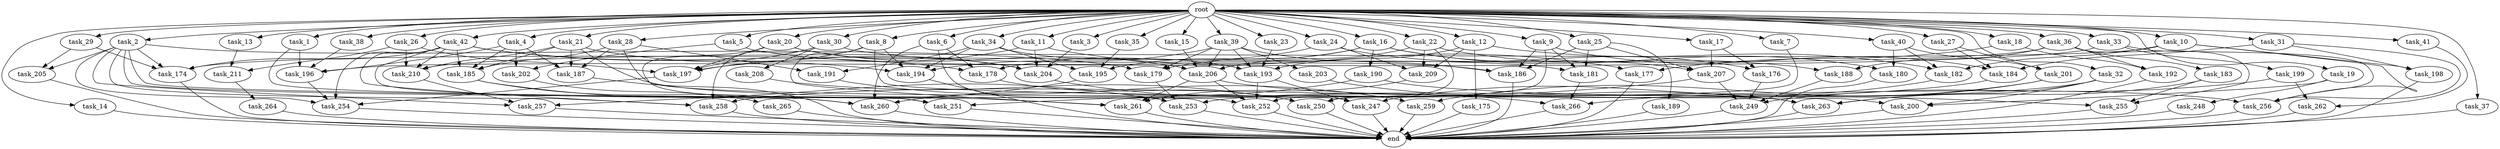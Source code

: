 digraph G {
  root [size="0.000000"];
  task_1 [size="102.400000"];
  task_2 [size="102.400000"];
  task_3 [size="102.400000"];
  task_4 [size="102.400000"];
  task_5 [size="102.400000"];
  task_6 [size="102.400000"];
  task_7 [size="102.400000"];
  task_8 [size="102.400000"];
  task_9 [size="102.400000"];
  task_10 [size="102.400000"];
  task_11 [size="102.400000"];
  task_12 [size="102.400000"];
  task_13 [size="102.400000"];
  task_14 [size="102.400000"];
  task_15 [size="102.400000"];
  task_16 [size="102.400000"];
  task_17 [size="102.400000"];
  task_18 [size="102.400000"];
  task_19 [size="102.400000"];
  task_20 [size="102.400000"];
  task_21 [size="102.400000"];
  task_22 [size="102.400000"];
  task_23 [size="102.400000"];
  task_24 [size="102.400000"];
  task_25 [size="102.400000"];
  task_26 [size="102.400000"];
  task_27 [size="102.400000"];
  task_28 [size="102.400000"];
  task_29 [size="102.400000"];
  task_30 [size="102.400000"];
  task_31 [size="102.400000"];
  task_32 [size="102.400000"];
  task_33 [size="102.400000"];
  task_34 [size="102.400000"];
  task_35 [size="102.400000"];
  task_36 [size="102.400000"];
  task_37 [size="102.400000"];
  task_38 [size="102.400000"];
  task_39 [size="102.400000"];
  task_40 [size="102.400000"];
  task_41 [size="102.400000"];
  task_42 [size="102.400000"];
  task_174 [size="144310901145.600006"];
  task_175 [size="21474836480.000000"];
  task_176 [size="73014444032.000000"];
  task_177 [size="21474836480.000000"];
  task_178 [size="92771293593.600006"];
  task_179 [size="30923764531.200001"];
  task_180 [size="93630287052.800003"];
  task_181 [size="66142496358.400002"];
  task_182 [size="84181359001.600006"];
  task_183 [size="13743895347.200001"];
  task_184 [size="154618822656.000000"];
  task_185 [size="228492260147.200012"];
  task_186 [size="90194313216.000000"];
  task_187 [size="142592914227.200012"];
  task_188 [size="17179869184.000000"];
  task_189 [size="7730941132.800000"];
  task_190 [size="3435973836.800000"];
  task_191 [size="44667659878.400002"];
  task_192 [size="21474836480.000000"];
  task_193 [size="62706522521.600006"];
  task_194 [size="155477816115.200012"];
  task_195 [size="59270548684.800003"];
  task_196 [size="170939698380.800018"];
  task_197 [size="143451907686.399994"];
  task_198 [size="140874927308.800018"];
  task_199 [size="7730941132.800000"];
  task_200 [size="100502234726.400009"];
  task_201 [size="21474836480.000000"];
  task_202 [size="83322365542.400009"];
  task_203 [size="13743895347.200001"];
  task_204 [size="101361228185.600006"];
  task_205 [size="44667659878.400002"];
  task_206 [size="155477816115.200012"];
  task_207 [size="80745385164.800003"];
  task_208 [size="3435973836.800000"];
  task_209 [size="110810156236.800003"];
  task_210 [size="225056286310.400024"];
  task_211 [size="73014444032.000000"];
  task_247 [size="130567005798.400009"];
  task_248 [size="54975581388.800003"];
  task_249 [size="207876417126.400024"];
  task_250 [size="152041842278.399994"];
  task_251 [size="77309411328.000000"];
  task_252 [size="158054796492.800018"];
  task_253 [size="65283502899.200005"];
  task_254 [size="144310901145.600006"];
  task_255 [size="114246130073.600006"];
  task_256 [size="152041842278.399994"];
  task_257 [size="48103633715.200005"];
  task_258 [size="188978561024.000000"];
  task_259 [size="15461882265.600000"];
  task_260 [size="123695058124.800003"];
  task_261 [size="145169894604.800018"];
  task_262 [size="73014444032.000000"];
  task_263 [size="170080704921.600006"];
  task_264 [size="54975581388.800003"];
  task_265 [size="30923764531.200001"];
  task_266 [size="93630287052.800003"];
  end [size="0.000000"];

  root -> task_1 [size="1.000000"];
  root -> task_2 [size="1.000000"];
  root -> task_3 [size="1.000000"];
  root -> task_4 [size="1.000000"];
  root -> task_5 [size="1.000000"];
  root -> task_6 [size="1.000000"];
  root -> task_7 [size="1.000000"];
  root -> task_8 [size="1.000000"];
  root -> task_9 [size="1.000000"];
  root -> task_10 [size="1.000000"];
  root -> task_11 [size="1.000000"];
  root -> task_12 [size="1.000000"];
  root -> task_13 [size="1.000000"];
  root -> task_14 [size="1.000000"];
  root -> task_15 [size="1.000000"];
  root -> task_16 [size="1.000000"];
  root -> task_17 [size="1.000000"];
  root -> task_18 [size="1.000000"];
  root -> task_19 [size="1.000000"];
  root -> task_20 [size="1.000000"];
  root -> task_21 [size="1.000000"];
  root -> task_22 [size="1.000000"];
  root -> task_23 [size="1.000000"];
  root -> task_24 [size="1.000000"];
  root -> task_25 [size="1.000000"];
  root -> task_26 [size="1.000000"];
  root -> task_27 [size="1.000000"];
  root -> task_28 [size="1.000000"];
  root -> task_29 [size="1.000000"];
  root -> task_30 [size="1.000000"];
  root -> task_31 [size="1.000000"];
  root -> task_32 [size="1.000000"];
  root -> task_33 [size="1.000000"];
  root -> task_34 [size="1.000000"];
  root -> task_35 [size="1.000000"];
  root -> task_36 [size="1.000000"];
  root -> task_37 [size="1.000000"];
  root -> task_38 [size="1.000000"];
  root -> task_39 [size="1.000000"];
  root -> task_40 [size="1.000000"];
  root -> task_41 [size="1.000000"];
  root -> task_42 [size="1.000000"];
  task_1 -> task_196 [size="838860800.000000"];
  task_1 -> task_252 [size="838860800.000000"];
  task_2 -> task_174 [size="134217728.000000"];
  task_2 -> task_179 [size="134217728.000000"];
  task_2 -> task_205 [size="134217728.000000"];
  task_2 -> task_251 [size="134217728.000000"];
  task_2 -> task_254 [size="134217728.000000"];
  task_2 -> task_257 [size="134217728.000000"];
  task_2 -> task_258 [size="134217728.000000"];
  task_2 -> task_261 [size="134217728.000000"];
  task_3 -> task_204 [size="33554432.000000"];
  task_4 -> task_185 [size="679477248.000000"];
  task_4 -> task_187 [size="679477248.000000"];
  task_4 -> task_196 [size="679477248.000000"];
  task_4 -> task_202 [size="679477248.000000"];
  task_5 -> task_186 [size="134217728.000000"];
  task_5 -> task_202 [size="134217728.000000"];
  task_6 -> task_178 [size="33554432.000000"];
  task_6 -> task_253 [size="33554432.000000"];
  task_6 -> task_260 [size="33554432.000000"];
  task_7 -> task_250 [size="134217728.000000"];
  task_8 -> task_194 [size="411041792.000000"];
  task_8 -> task_197 [size="411041792.000000"];
  task_8 -> task_200 [size="411041792.000000"];
  task_8 -> task_261 [size="411041792.000000"];
  task_9 -> task_181 [size="536870912.000000"];
  task_9 -> task_184 [size="536870912.000000"];
  task_9 -> task_186 [size="536870912.000000"];
  task_9 -> task_252 [size="536870912.000000"];
  task_10 -> task_182 [size="536870912.000000"];
  task_10 -> task_198 [size="536870912.000000"];
  task_10 -> task_210 [size="536870912.000000"];
  task_10 -> task_256 [size="536870912.000000"];
  task_11 -> task_177 [size="134217728.000000"];
  task_11 -> task_197 [size="134217728.000000"];
  task_11 -> task_204 [size="134217728.000000"];
  task_12 -> task_175 [size="209715200.000000"];
  task_12 -> task_182 [size="209715200.000000"];
  task_12 -> task_193 [size="209715200.000000"];
  task_12 -> task_209 [size="209715200.000000"];
  task_13 -> task_211 [size="301989888.000000"];
  task_14 -> end [size="1.000000"];
  task_15 -> task_206 [size="134217728.000000"];
  task_16 -> task_179 [size="33554432.000000"];
  task_16 -> task_188 [size="33554432.000000"];
  task_16 -> task_190 [size="33554432.000000"];
  task_16 -> task_195 [size="33554432.000000"];
  task_16 -> task_207 [size="33554432.000000"];
  task_17 -> task_176 [size="679477248.000000"];
  task_17 -> task_207 [size="679477248.000000"];
  task_18 -> task_177 [size="75497472.000000"];
  task_18 -> task_192 [size="75497472.000000"];
  task_19 -> task_200 [size="536870912.000000"];
  task_19 -> task_248 [size="536870912.000000"];
  task_20 -> task_197 [size="411041792.000000"];
  task_20 -> task_204 [size="411041792.000000"];
  task_20 -> task_206 [size="411041792.000000"];
  task_20 -> task_251 [size="411041792.000000"];
  task_21 -> task_185 [size="411041792.000000"];
  task_21 -> task_187 [size="411041792.000000"];
  task_21 -> task_204 [size="411041792.000000"];
  task_21 -> task_210 [size="411041792.000000"];
  task_21 -> task_263 [size="411041792.000000"];
  task_22 -> task_180 [size="838860800.000000"];
  task_22 -> task_206 [size="838860800.000000"];
  task_22 -> task_209 [size="838860800.000000"];
  task_22 -> task_250 [size="838860800.000000"];
  task_23 -> task_193 [size="134217728.000000"];
  task_24 -> task_176 [size="33554432.000000"];
  task_24 -> task_178 [size="33554432.000000"];
  task_24 -> task_209 [size="33554432.000000"];
  task_25 -> task_181 [size="75497472.000000"];
  task_25 -> task_186 [size="75497472.000000"];
  task_25 -> task_189 [size="75497472.000000"];
  task_25 -> task_207 [size="75497472.000000"];
  task_26 -> task_197 [size="411041792.000000"];
  task_26 -> task_210 [size="411041792.000000"];
  task_26 -> task_211 [size="411041792.000000"];
  task_27 -> task_184 [size="134217728.000000"];
  task_27 -> task_201 [size="134217728.000000"];
  task_28 -> task_185 [size="301989888.000000"];
  task_28 -> task_187 [size="301989888.000000"];
  task_28 -> task_191 [size="301989888.000000"];
  task_28 -> task_247 [size="301989888.000000"];
  task_29 -> task_174 [size="301989888.000000"];
  task_29 -> task_205 [size="301989888.000000"];
  task_30 -> task_181 [size="33554432.000000"];
  task_30 -> task_197 [size="33554432.000000"];
  task_30 -> task_208 [size="33554432.000000"];
  task_30 -> task_258 [size="33554432.000000"];
  task_31 -> task_184 [size="838860800.000000"];
  task_31 -> task_198 [size="838860800.000000"];
  task_31 -> task_256 [size="838860800.000000"];
  task_32 -> task_200 [size="33554432.000000"];
  task_32 -> task_253 [size="33554432.000000"];
  task_32 -> task_263 [size="33554432.000000"];
  task_33 -> task_196 [size="75497472.000000"];
  task_33 -> task_199 [size="75497472.000000"];
  task_33 -> task_256 [size="75497472.000000"];
  task_34 -> task_191 [size="134217728.000000"];
  task_34 -> task_193 [size="134217728.000000"];
  task_34 -> task_194 [size="134217728.000000"];
  task_34 -> task_195 [size="134217728.000000"];
  task_35 -> task_195 [size="411041792.000000"];
  task_36 -> task_174 [size="134217728.000000"];
  task_36 -> task_183 [size="134217728.000000"];
  task_36 -> task_188 [size="134217728.000000"];
  task_36 -> task_192 [size="134217728.000000"];
  task_36 -> task_255 [size="134217728.000000"];
  task_37 -> end [size="1.000000"];
  task_38 -> task_196 [size="75497472.000000"];
  task_39 -> task_179 [size="134217728.000000"];
  task_39 -> task_186 [size="134217728.000000"];
  task_39 -> task_193 [size="134217728.000000"];
  task_39 -> task_194 [size="134217728.000000"];
  task_39 -> task_203 [size="134217728.000000"];
  task_39 -> task_206 [size="134217728.000000"];
  task_40 -> task_180 [size="75497472.000000"];
  task_40 -> task_182 [size="75497472.000000"];
  task_40 -> task_201 [size="75497472.000000"];
  task_41 -> task_262 [size="33554432.000000"];
  task_42 -> task_174 [size="838860800.000000"];
  task_42 -> task_178 [size="838860800.000000"];
  task_42 -> task_185 [size="838860800.000000"];
  task_42 -> task_194 [size="838860800.000000"];
  task_42 -> task_210 [size="838860800.000000"];
  task_42 -> task_254 [size="838860800.000000"];
  task_42 -> task_258 [size="838860800.000000"];
  task_42 -> task_260 [size="838860800.000000"];
  task_174 -> end [size="1.000000"];
  task_175 -> end [size="1.000000"];
  task_176 -> task_249 [size="838860800.000000"];
  task_177 -> end [size="1.000000"];
  task_178 -> task_250 [size="301989888.000000"];
  task_179 -> task_253 [size="536870912.000000"];
  task_180 -> end [size="1.000000"];
  task_181 -> task_266 [size="301989888.000000"];
  task_182 -> task_247 [size="838860800.000000"];
  task_183 -> task_255 [size="679477248.000000"];
  task_183 -> task_263 [size="679477248.000000"];
  task_184 -> task_258 [size="838860800.000000"];
  task_185 -> task_253 [size="33554432.000000"];
  task_185 -> task_260 [size="33554432.000000"];
  task_186 -> end [size="1.000000"];
  task_187 -> end [size="1.000000"];
  task_188 -> task_249 [size="301989888.000000"];
  task_189 -> end [size="1.000000"];
  task_190 -> task_255 [size="301989888.000000"];
  task_190 -> task_260 [size="301989888.000000"];
  task_191 -> task_259 [size="75497472.000000"];
  task_192 -> end [size="1.000000"];
  task_193 -> task_247 [size="134217728.000000"];
  task_193 -> task_252 [size="134217728.000000"];
  task_194 -> end [size="1.000000"];
  task_195 -> task_257 [size="33554432.000000"];
  task_196 -> task_254 [size="134217728.000000"];
  task_197 -> task_254 [size="301989888.000000"];
  task_198 -> end [size="1.000000"];
  task_199 -> task_249 [size="679477248.000000"];
  task_199 -> task_262 [size="679477248.000000"];
  task_200 -> end [size="1.000000"];
  task_201 -> task_259 [size="75497472.000000"];
  task_201 -> task_266 [size="75497472.000000"];
  task_202 -> task_265 [size="301989888.000000"];
  task_203 -> task_263 [size="536870912.000000"];
  task_204 -> task_266 [size="536870912.000000"];
  task_205 -> end [size="1.000000"];
  task_206 -> task_252 [size="33554432.000000"];
  task_206 -> task_256 [size="33554432.000000"];
  task_206 -> task_261 [size="33554432.000000"];
  task_207 -> task_249 [size="209715200.000000"];
  task_207 -> task_251 [size="209715200.000000"];
  task_208 -> task_250 [size="209715200.000000"];
  task_209 -> task_261 [size="838860800.000000"];
  task_210 -> task_257 [size="301989888.000000"];
  task_211 -> task_264 [size="536870912.000000"];
  task_247 -> end [size="1.000000"];
  task_248 -> end [size="1.000000"];
  task_249 -> end [size="1.000000"];
  task_250 -> end [size="1.000000"];
  task_251 -> end [size="1.000000"];
  task_252 -> end [size="1.000000"];
  task_253 -> end [size="1.000000"];
  task_254 -> end [size="1.000000"];
  task_255 -> end [size="1.000000"];
  task_256 -> end [size="1.000000"];
  task_257 -> end [size="1.000000"];
  task_258 -> end [size="1.000000"];
  task_259 -> end [size="1.000000"];
  task_260 -> end [size="1.000000"];
  task_261 -> end [size="1.000000"];
  task_262 -> end [size="1.000000"];
  task_263 -> end [size="1.000000"];
  task_264 -> end [size="1.000000"];
  task_265 -> end [size="1.000000"];
  task_266 -> end [size="1.000000"];
}
